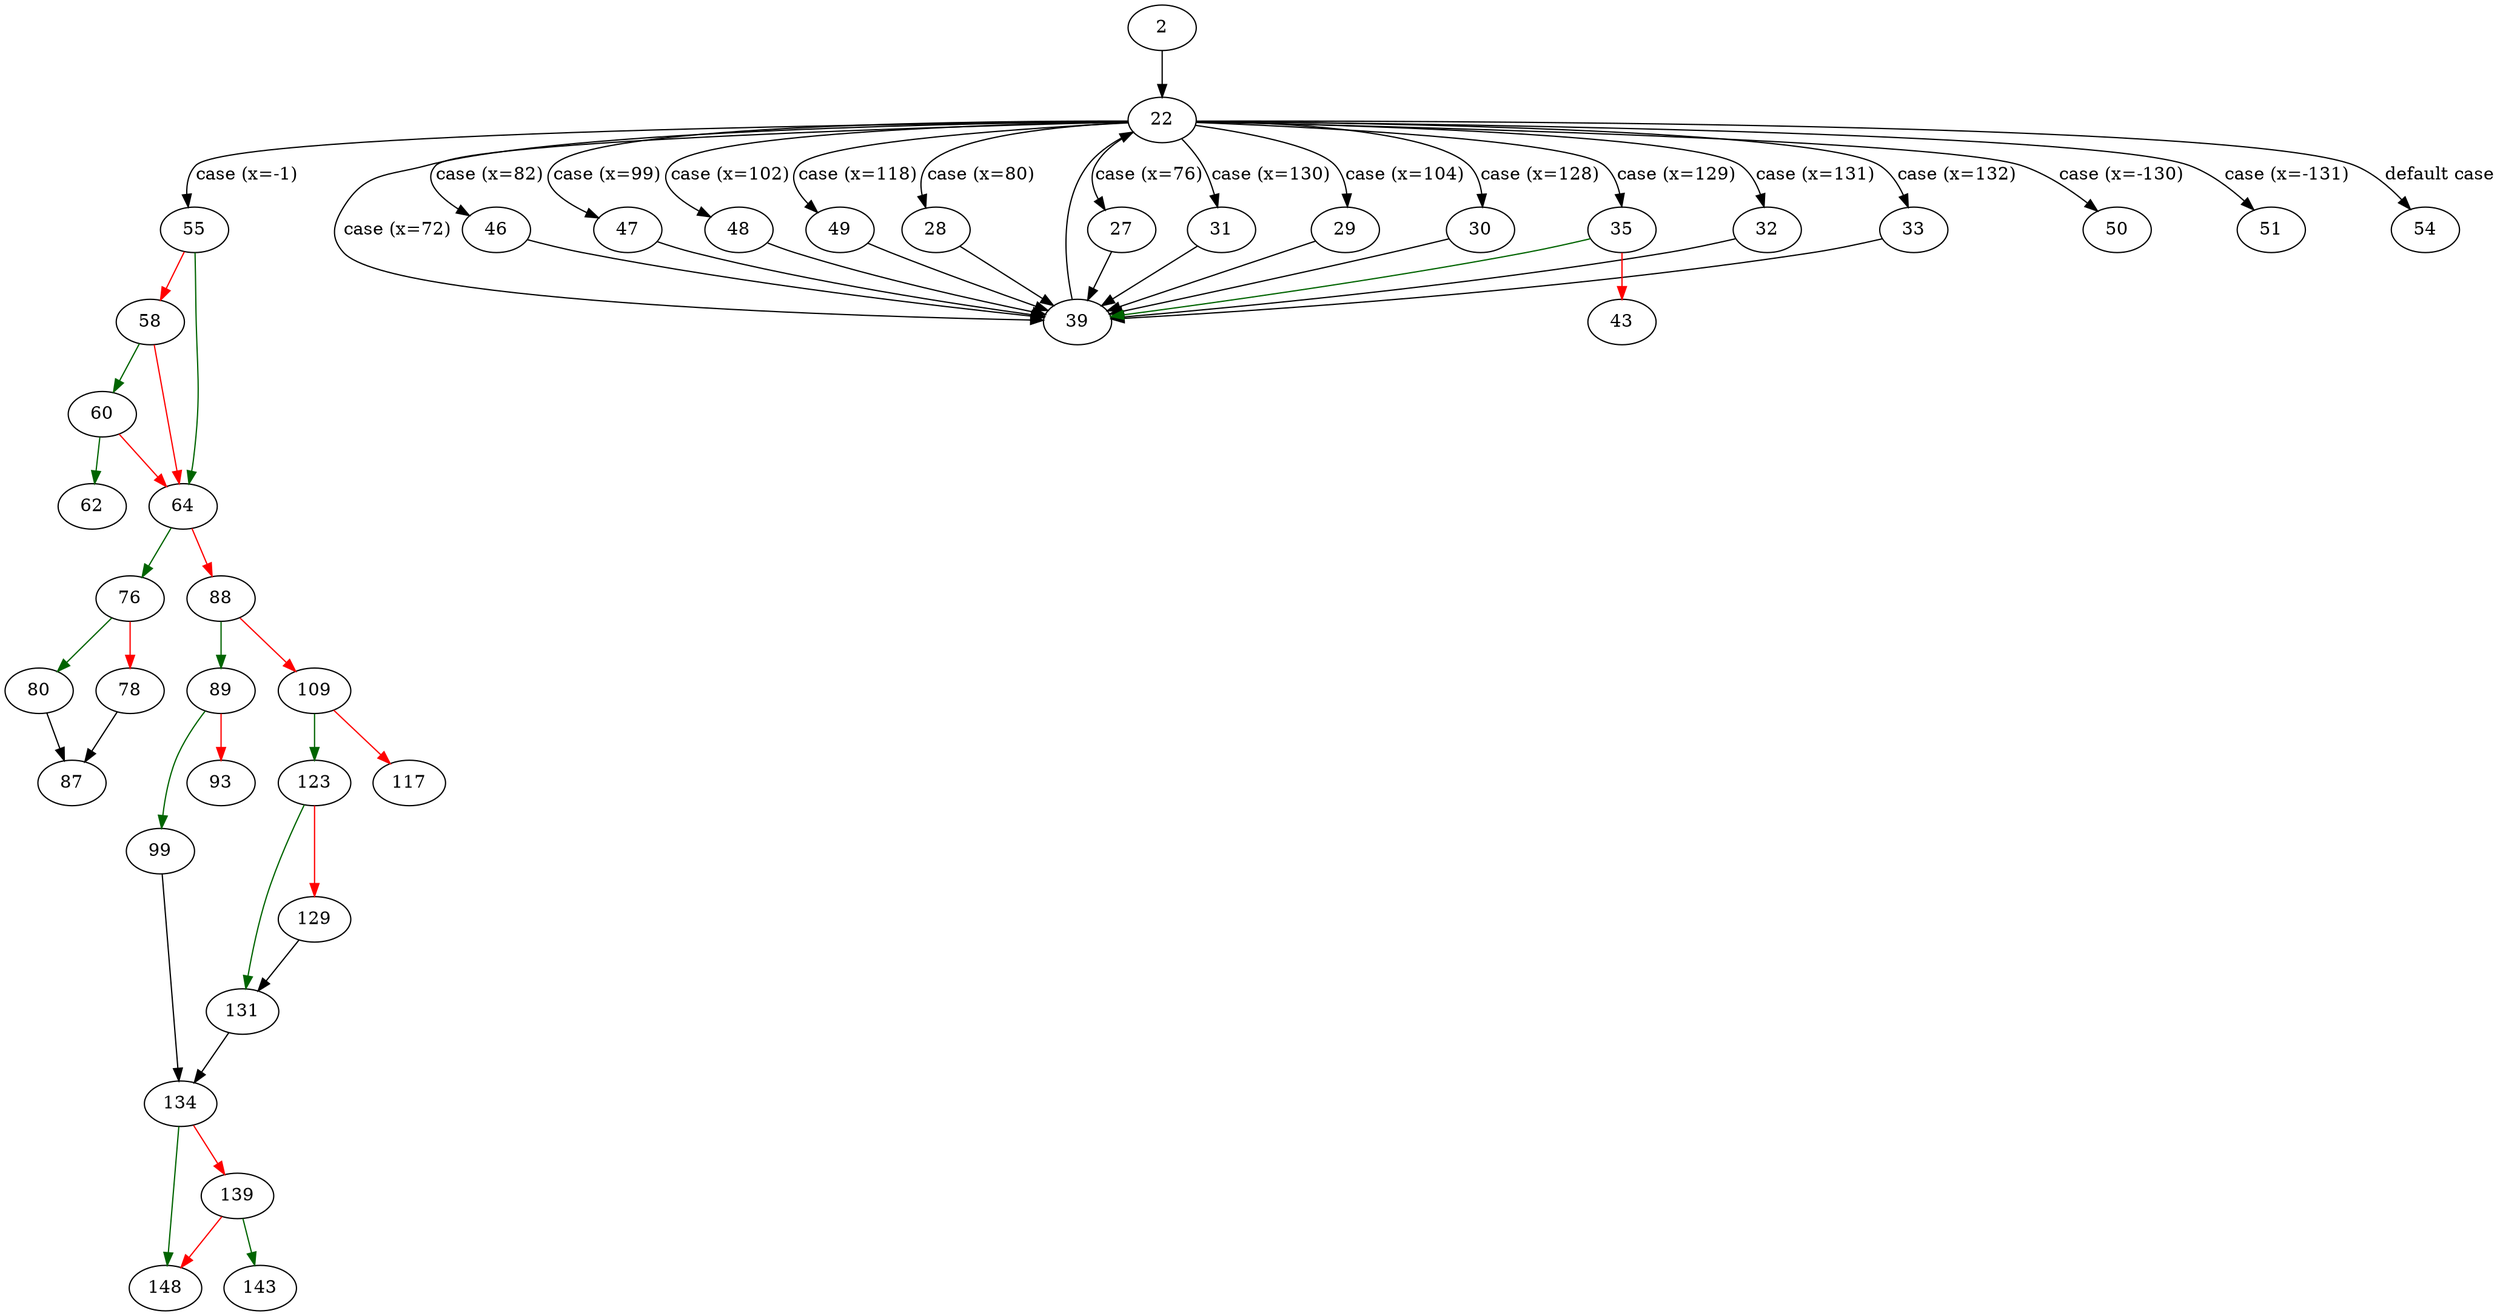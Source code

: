 strict digraph "main" {
	// Node definitions.
	2 [entry=true];
	22;
	55;
	39;
	27;
	28;
	29;
	30;
	31;
	32;
	33;
	35;
	46;
	47;
	48;
	49;
	50;
	51;
	54;
	43;
	64;
	58;
	60;
	62;
	76;
	88;
	80;
	78;
	87;
	89;
	109;
	99;
	93;
	134;
	123;
	117;
	131;
	129;
	148;
	139;
	143;

	// Edge definitions.
	2 -> 22;
	22 -> 55 [
		cond="case (x=-1)"
		label="case (x=-1)"
	];
	22 -> 39 [
		cond="case (x=72)"
		label="case (x=72)"
	];
	22 -> 27 [
		cond="case (x=76)"
		label="case (x=76)"
	];
	22 -> 28 [
		cond="case (x=80)"
		label="case (x=80)"
	];
	22 -> 29 [
		cond="case (x=104)"
		label="case (x=104)"
	];
	22 -> 30 [
		cond="case (x=128)"
		label="case (x=128)"
	];
	22 -> 31 [
		cond="case (x=130)"
		label="case (x=130)"
	];
	22 -> 32 [
		cond="case (x=131)"
		label="case (x=131)"
	];
	22 -> 33 [
		cond="case (x=132)"
		label="case (x=132)"
	];
	22 -> 35 [
		cond="case (x=129)"
		label="case (x=129)"
	];
	22 -> 46 [
		cond="case (x=82)"
		label="case (x=82)"
	];
	22 -> 47 [
		cond="case (x=99)"
		label="case (x=99)"
	];
	22 -> 48 [
		cond="case (x=102)"
		label="case (x=102)"
	];
	22 -> 49 [
		cond="case (x=118)"
		label="case (x=118)"
	];
	22 -> 50 [
		cond="case (x=-130)"
		label="case (x=-130)"
	];
	22 -> 51 [
		cond="case (x=-131)"
		label="case (x=-131)"
	];
	22 -> 54 [
		cond="default case"
		label="default case"
	];
	55 -> 64 [
		color=darkgreen
		cond=true
	];
	55 -> 58 [
		color=red
		cond=false
	];
	39 -> 22;
	27 -> 39;
	28 -> 39;
	29 -> 39;
	30 -> 39;
	31 -> 39;
	32 -> 39;
	33 -> 39;
	35 -> 39 [
		color=darkgreen
		cond=true
	];
	35 -> 43 [
		color=red
		cond=false
	];
	46 -> 39;
	47 -> 39;
	48 -> 39;
	49 -> 39;
	64 -> 76 [
		color=darkgreen
		cond=true
	];
	64 -> 88 [
		color=red
		cond=false
	];
	58 -> 64 [
		color=red
		cond=false
	];
	58 -> 60 [
		color=darkgreen
		cond=true
	];
	60 -> 64 [
		color=red
		cond=false
	];
	60 -> 62 [
		color=darkgreen
		cond=true
	];
	76 -> 80 [
		color=darkgreen
		cond=true
	];
	76 -> 78 [
		color=red
		cond=false
	];
	88 -> 89 [
		color=darkgreen
		cond=true
	];
	88 -> 109 [
		color=red
		cond=false
	];
	80 -> 87;
	78 -> 87;
	89 -> 99 [
		color=darkgreen
		cond=true
	];
	89 -> 93 [
		color=red
		cond=false
	];
	109 -> 123 [
		color=darkgreen
		cond=true
	];
	109 -> 117 [
		color=red
		cond=false
	];
	99 -> 134;
	134 -> 148 [
		color=darkgreen
		cond=true
	];
	134 -> 139 [
		color=red
		cond=false
	];
	123 -> 131 [
		color=darkgreen
		cond=true
	];
	123 -> 129 [
		color=red
		cond=false
	];
	131 -> 134;
	129 -> 131;
	139 -> 148 [
		color=red
		cond=false
	];
	139 -> 143 [
		color=darkgreen
		cond=true
	];
}